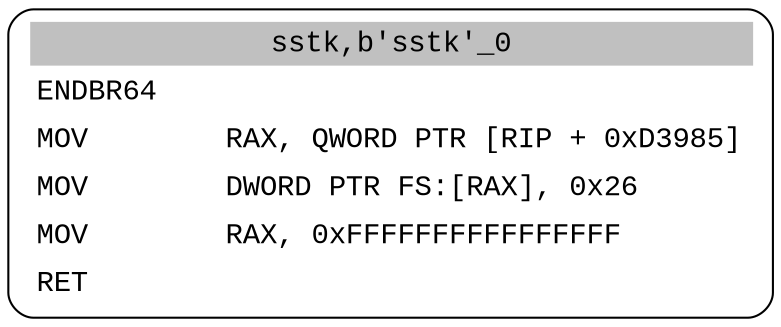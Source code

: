 digraph asm_graph {
1307 [
shape="Mrecord" fontname="Courier New"label =<<table border="0" cellborder="0" cellpadding="3"><tr><td align="center" colspan="2" bgcolor="grey">sstk,b'sstk'_0</td></tr><tr><td align="left">ENDBR64    </td></tr><tr><td align="left">MOV        RAX, QWORD PTR [RIP + 0xD3985]</td></tr><tr><td align="left">MOV        DWORD PTR FS:[RAX], 0x26</td></tr><tr><td align="left">MOV        RAX, 0xFFFFFFFFFFFFFFFF</td></tr><tr><td align="left">RET        </td></tr></table>> ];
}